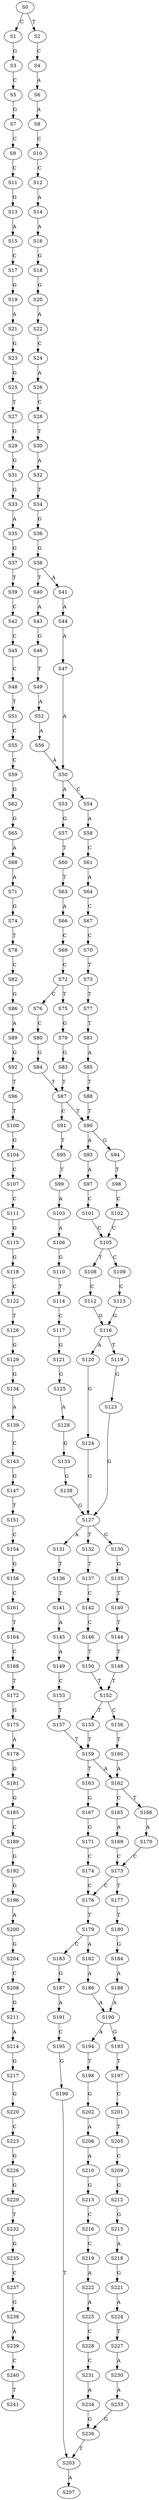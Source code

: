 strict digraph  {
	S0 -> S1 [ label = C ];
	S0 -> S2 [ label = T ];
	S1 -> S3 [ label = G ];
	S2 -> S4 [ label = C ];
	S3 -> S5 [ label = C ];
	S4 -> S6 [ label = A ];
	S5 -> S7 [ label = G ];
	S6 -> S8 [ label = A ];
	S7 -> S9 [ label = C ];
	S8 -> S10 [ label = C ];
	S9 -> S11 [ label = C ];
	S10 -> S12 [ label = C ];
	S11 -> S13 [ label = G ];
	S12 -> S14 [ label = A ];
	S13 -> S15 [ label = A ];
	S14 -> S16 [ label = A ];
	S15 -> S17 [ label = C ];
	S16 -> S18 [ label = G ];
	S17 -> S19 [ label = G ];
	S18 -> S20 [ label = G ];
	S19 -> S21 [ label = A ];
	S20 -> S22 [ label = A ];
	S21 -> S23 [ label = G ];
	S22 -> S24 [ label = C ];
	S23 -> S25 [ label = G ];
	S24 -> S26 [ label = A ];
	S25 -> S27 [ label = T ];
	S26 -> S28 [ label = C ];
	S27 -> S29 [ label = G ];
	S28 -> S30 [ label = T ];
	S29 -> S31 [ label = G ];
	S30 -> S32 [ label = A ];
	S31 -> S33 [ label = G ];
	S32 -> S34 [ label = T ];
	S33 -> S35 [ label = A ];
	S34 -> S36 [ label = G ];
	S35 -> S37 [ label = G ];
	S36 -> S38 [ label = G ];
	S37 -> S39 [ label = T ];
	S38 -> S40 [ label = T ];
	S38 -> S41 [ label = A ];
	S39 -> S42 [ label = C ];
	S40 -> S43 [ label = A ];
	S41 -> S44 [ label = A ];
	S42 -> S45 [ label = C ];
	S43 -> S46 [ label = G ];
	S44 -> S47 [ label = A ];
	S45 -> S48 [ label = C ];
	S46 -> S49 [ label = T ];
	S47 -> S50 [ label = A ];
	S48 -> S51 [ label = T ];
	S49 -> S52 [ label = A ];
	S50 -> S53 [ label = A ];
	S50 -> S54 [ label = C ];
	S51 -> S55 [ label = C ];
	S52 -> S56 [ label = A ];
	S53 -> S57 [ label = G ];
	S54 -> S58 [ label = A ];
	S55 -> S59 [ label = C ];
	S56 -> S50 [ label = A ];
	S57 -> S60 [ label = T ];
	S58 -> S61 [ label = C ];
	S59 -> S62 [ label = G ];
	S60 -> S63 [ label = T ];
	S61 -> S64 [ label = A ];
	S62 -> S65 [ label = G ];
	S63 -> S66 [ label = A ];
	S64 -> S67 [ label = C ];
	S65 -> S68 [ label = A ];
	S66 -> S69 [ label = C ];
	S67 -> S70 [ label = C ];
	S68 -> S71 [ label = A ];
	S69 -> S72 [ label = C ];
	S70 -> S73 [ label = T ];
	S71 -> S74 [ label = G ];
	S72 -> S75 [ label = T ];
	S72 -> S76 [ label = C ];
	S73 -> S77 [ label = T ];
	S74 -> S78 [ label = T ];
	S75 -> S79 [ label = G ];
	S76 -> S80 [ label = C ];
	S77 -> S81 [ label = T ];
	S78 -> S82 [ label = C ];
	S79 -> S83 [ label = G ];
	S80 -> S84 [ label = G ];
	S81 -> S85 [ label = A ];
	S82 -> S86 [ label = G ];
	S83 -> S87 [ label = T ];
	S84 -> S87 [ label = T ];
	S85 -> S88 [ label = T ];
	S86 -> S89 [ label = A ];
	S87 -> S90 [ label = T ];
	S87 -> S91 [ label = C ];
	S88 -> S90 [ label = T ];
	S89 -> S92 [ label = G ];
	S90 -> S93 [ label = A ];
	S90 -> S94 [ label = G ];
	S91 -> S95 [ label = T ];
	S92 -> S96 [ label = T ];
	S93 -> S97 [ label = A ];
	S94 -> S98 [ label = T ];
	S95 -> S99 [ label = T ];
	S96 -> S100 [ label = T ];
	S97 -> S101 [ label = C ];
	S98 -> S102 [ label = C ];
	S99 -> S103 [ label = A ];
	S100 -> S104 [ label = G ];
	S101 -> S105 [ label = C ];
	S102 -> S105 [ label = C ];
	S103 -> S106 [ label = A ];
	S104 -> S107 [ label = C ];
	S105 -> S108 [ label = T ];
	S105 -> S109 [ label = C ];
	S106 -> S110 [ label = G ];
	S107 -> S111 [ label = C ];
	S108 -> S112 [ label = C ];
	S109 -> S113 [ label = C ];
	S110 -> S114 [ label = T ];
	S111 -> S115 [ label = G ];
	S112 -> S116 [ label = G ];
	S113 -> S116 [ label = G ];
	S114 -> S117 [ label = C ];
	S115 -> S118 [ label = G ];
	S116 -> S119 [ label = T ];
	S116 -> S120 [ label = A ];
	S117 -> S121 [ label = G ];
	S118 -> S122 [ label = C ];
	S119 -> S123 [ label = G ];
	S120 -> S124 [ label = G ];
	S121 -> S125 [ label = G ];
	S122 -> S126 [ label = T ];
	S123 -> S127 [ label = G ];
	S124 -> S127 [ label = G ];
	S125 -> S128 [ label = A ];
	S126 -> S129 [ label = G ];
	S127 -> S130 [ label = G ];
	S127 -> S131 [ label = A ];
	S127 -> S132 [ label = T ];
	S128 -> S133 [ label = G ];
	S129 -> S134 [ label = G ];
	S130 -> S135 [ label = G ];
	S131 -> S136 [ label = T ];
	S132 -> S137 [ label = T ];
	S133 -> S138 [ label = G ];
	S134 -> S139 [ label = A ];
	S135 -> S140 [ label = T ];
	S136 -> S141 [ label = T ];
	S137 -> S142 [ label = C ];
	S138 -> S127 [ label = G ];
	S139 -> S143 [ label = C ];
	S140 -> S144 [ label = T ];
	S141 -> S145 [ label = A ];
	S142 -> S146 [ label = C ];
	S143 -> S147 [ label = G ];
	S144 -> S148 [ label = T ];
	S145 -> S149 [ label = A ];
	S146 -> S150 [ label = T ];
	S147 -> S151 [ label = T ];
	S148 -> S152 [ label = T ];
	S149 -> S153 [ label = C ];
	S150 -> S152 [ label = T ];
	S151 -> S154 [ label = C ];
	S152 -> S155 [ label = T ];
	S152 -> S156 [ label = C ];
	S153 -> S157 [ label = T ];
	S154 -> S158 [ label = G ];
	S155 -> S159 [ label = T ];
	S156 -> S160 [ label = T ];
	S157 -> S159 [ label = T ];
	S158 -> S161 [ label = C ];
	S159 -> S162 [ label = A ];
	S159 -> S163 [ label = T ];
	S160 -> S162 [ label = A ];
	S161 -> S164 [ label = T ];
	S162 -> S165 [ label = C ];
	S162 -> S166 [ label = T ];
	S163 -> S167 [ label = G ];
	S164 -> S168 [ label = C ];
	S165 -> S169 [ label = A ];
	S166 -> S170 [ label = A ];
	S167 -> S171 [ label = G ];
	S168 -> S172 [ label = T ];
	S169 -> S173 [ label = C ];
	S170 -> S173 [ label = C ];
	S171 -> S174 [ label = C ];
	S172 -> S175 [ label = G ];
	S173 -> S176 [ label = C ];
	S173 -> S177 [ label = T ];
	S174 -> S176 [ label = C ];
	S175 -> S178 [ label = A ];
	S176 -> S179 [ label = T ];
	S177 -> S180 [ label = T ];
	S178 -> S181 [ label = G ];
	S179 -> S182 [ label = A ];
	S179 -> S183 [ label = C ];
	S180 -> S184 [ label = G ];
	S181 -> S185 [ label = G ];
	S182 -> S186 [ label = A ];
	S183 -> S187 [ label = G ];
	S184 -> S188 [ label = A ];
	S185 -> S189 [ label = C ];
	S186 -> S190 [ label = A ];
	S187 -> S191 [ label = A ];
	S188 -> S190 [ label = A ];
	S189 -> S192 [ label = G ];
	S190 -> S193 [ label = G ];
	S190 -> S194 [ label = A ];
	S191 -> S195 [ label = C ];
	S192 -> S196 [ label = G ];
	S193 -> S197 [ label = T ];
	S194 -> S198 [ label = T ];
	S195 -> S199 [ label = G ];
	S196 -> S200 [ label = A ];
	S197 -> S201 [ label = C ];
	S198 -> S202 [ label = G ];
	S199 -> S203 [ label = T ];
	S200 -> S204 [ label = G ];
	S201 -> S205 [ label = T ];
	S202 -> S206 [ label = A ];
	S203 -> S207 [ label = A ];
	S204 -> S208 [ label = C ];
	S205 -> S209 [ label = C ];
	S206 -> S210 [ label = A ];
	S208 -> S211 [ label = G ];
	S209 -> S212 [ label = G ];
	S210 -> S213 [ label = G ];
	S211 -> S214 [ label = A ];
	S212 -> S215 [ label = G ];
	S213 -> S216 [ label = C ];
	S214 -> S217 [ label = G ];
	S215 -> S218 [ label = A ];
	S216 -> S219 [ label = C ];
	S217 -> S220 [ label = G ];
	S218 -> S221 [ label = G ];
	S219 -> S222 [ label = A ];
	S220 -> S223 [ label = C ];
	S221 -> S224 [ label = A ];
	S222 -> S225 [ label = A ];
	S223 -> S226 [ label = G ];
	S224 -> S227 [ label = T ];
	S225 -> S228 [ label = C ];
	S226 -> S229 [ label = G ];
	S227 -> S230 [ label = A ];
	S228 -> S231 [ label = C ];
	S229 -> S232 [ label = T ];
	S230 -> S233 [ label = A ];
	S231 -> S234 [ label = A ];
	S232 -> S235 [ label = G ];
	S233 -> S236 [ label = G ];
	S234 -> S236 [ label = G ];
	S235 -> S237 [ label = C ];
	S236 -> S203 [ label = T ];
	S237 -> S238 [ label = G ];
	S238 -> S239 [ label = A ];
	S239 -> S240 [ label = C ];
	S240 -> S241 [ label = T ];
}
